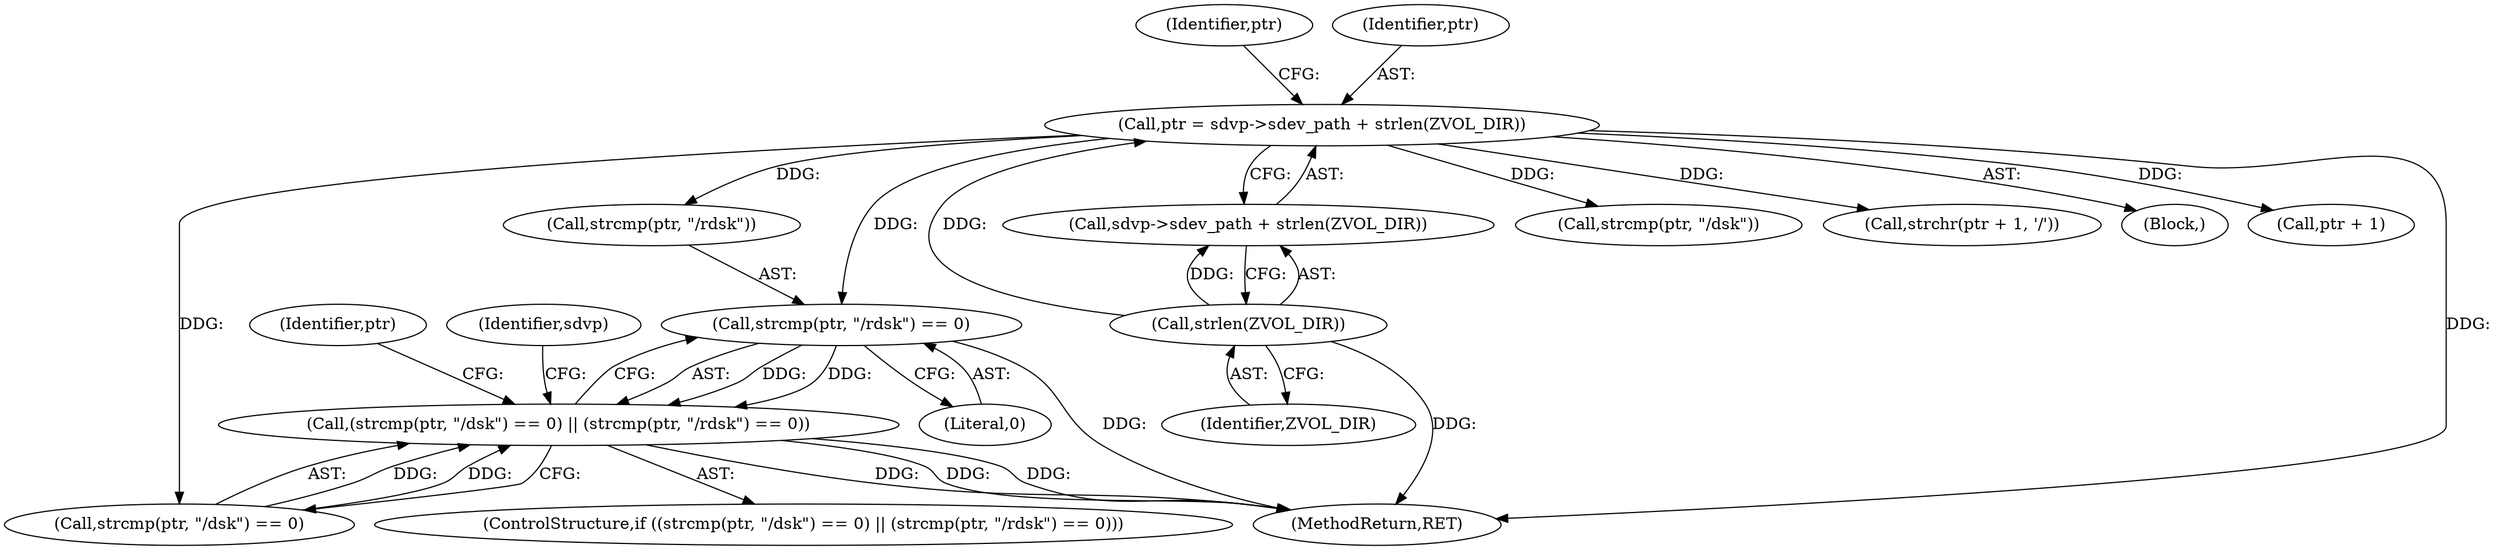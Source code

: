 digraph "0_illumos-gate_d65686849024838243515b5c40ae2c479460b4b5@API" {
"1000199" [label="(Call,strcmp(ptr, \"/rdsk\") == 0)"];
"1000184" [label="(Call,ptr = sdvp->sdev_path + strlen(ZVOL_DIR))"];
"1000190" [label="(Call,strlen(ZVOL_DIR))"];
"1000193" [label="(Call,(strcmp(ptr, \"/dsk\") == 0) || (strcmp(ptr, \"/rdsk\") == 0))"];
"1000195" [label="(Call,strcmp(ptr, \"/dsk\"))"];
"1000199" [label="(Call,strcmp(ptr, \"/rdsk\") == 0)"];
"1000186" [label="(Call,sdvp->sdev_path + strlen(ZVOL_DIR))"];
"1000228" [label="(Call,strchr(ptr + 1, '/'))"];
"1000226" [label="(Identifier,ptr)"];
"1000107" [label="(Block,)"];
"1000196" [label="(Identifier,ptr)"];
"1000184" [label="(Call,ptr = sdvp->sdev_path + strlen(ZVOL_DIR))"];
"1000229" [label="(Call,ptr + 1)"];
"1000192" [label="(ControlStructure,if ((strcmp(ptr, \"/dsk\") == 0) || (strcmp(ptr, \"/rdsk\") == 0)))"];
"1000203" [label="(Literal,0)"];
"1000185" [label="(Identifier,ptr)"];
"1000200" [label="(Call,strcmp(ptr, \"/rdsk\"))"];
"1000193" [label="(Call,(strcmp(ptr, \"/dsk\") == 0) || (strcmp(ptr, \"/rdsk\") == 0))"];
"1000256" [label="(MethodReturn,RET)"];
"1000194" [label="(Call,strcmp(ptr, \"/dsk\") == 0)"];
"1000191" [label="(Identifier,ZVOL_DIR)"];
"1000190" [label="(Call,strlen(ZVOL_DIR))"];
"1000208" [label="(Identifier,sdvp)"];
"1000199" -> "1000193"  [label="AST: "];
"1000199" -> "1000203"  [label="CFG: "];
"1000200" -> "1000199"  [label="AST: "];
"1000203" -> "1000199"  [label="AST: "];
"1000193" -> "1000199"  [label="CFG: "];
"1000199" -> "1000256"  [label="DDG: "];
"1000199" -> "1000193"  [label="DDG: "];
"1000199" -> "1000193"  [label="DDG: "];
"1000184" -> "1000199"  [label="DDG: "];
"1000184" -> "1000107"  [label="AST: "];
"1000184" -> "1000186"  [label="CFG: "];
"1000185" -> "1000184"  [label="AST: "];
"1000186" -> "1000184"  [label="AST: "];
"1000196" -> "1000184"  [label="CFG: "];
"1000184" -> "1000256"  [label="DDG: "];
"1000190" -> "1000184"  [label="DDG: "];
"1000184" -> "1000194"  [label="DDG: "];
"1000184" -> "1000195"  [label="DDG: "];
"1000184" -> "1000200"  [label="DDG: "];
"1000184" -> "1000228"  [label="DDG: "];
"1000184" -> "1000229"  [label="DDG: "];
"1000190" -> "1000186"  [label="AST: "];
"1000190" -> "1000191"  [label="CFG: "];
"1000191" -> "1000190"  [label="AST: "];
"1000186" -> "1000190"  [label="CFG: "];
"1000190" -> "1000256"  [label="DDG: "];
"1000190" -> "1000186"  [label="DDG: "];
"1000193" -> "1000192"  [label="AST: "];
"1000193" -> "1000194"  [label="CFG: "];
"1000194" -> "1000193"  [label="AST: "];
"1000208" -> "1000193"  [label="CFG: "];
"1000226" -> "1000193"  [label="CFG: "];
"1000193" -> "1000256"  [label="DDG: "];
"1000193" -> "1000256"  [label="DDG: "];
"1000193" -> "1000256"  [label="DDG: "];
"1000194" -> "1000193"  [label="DDG: "];
"1000194" -> "1000193"  [label="DDG: "];
}
